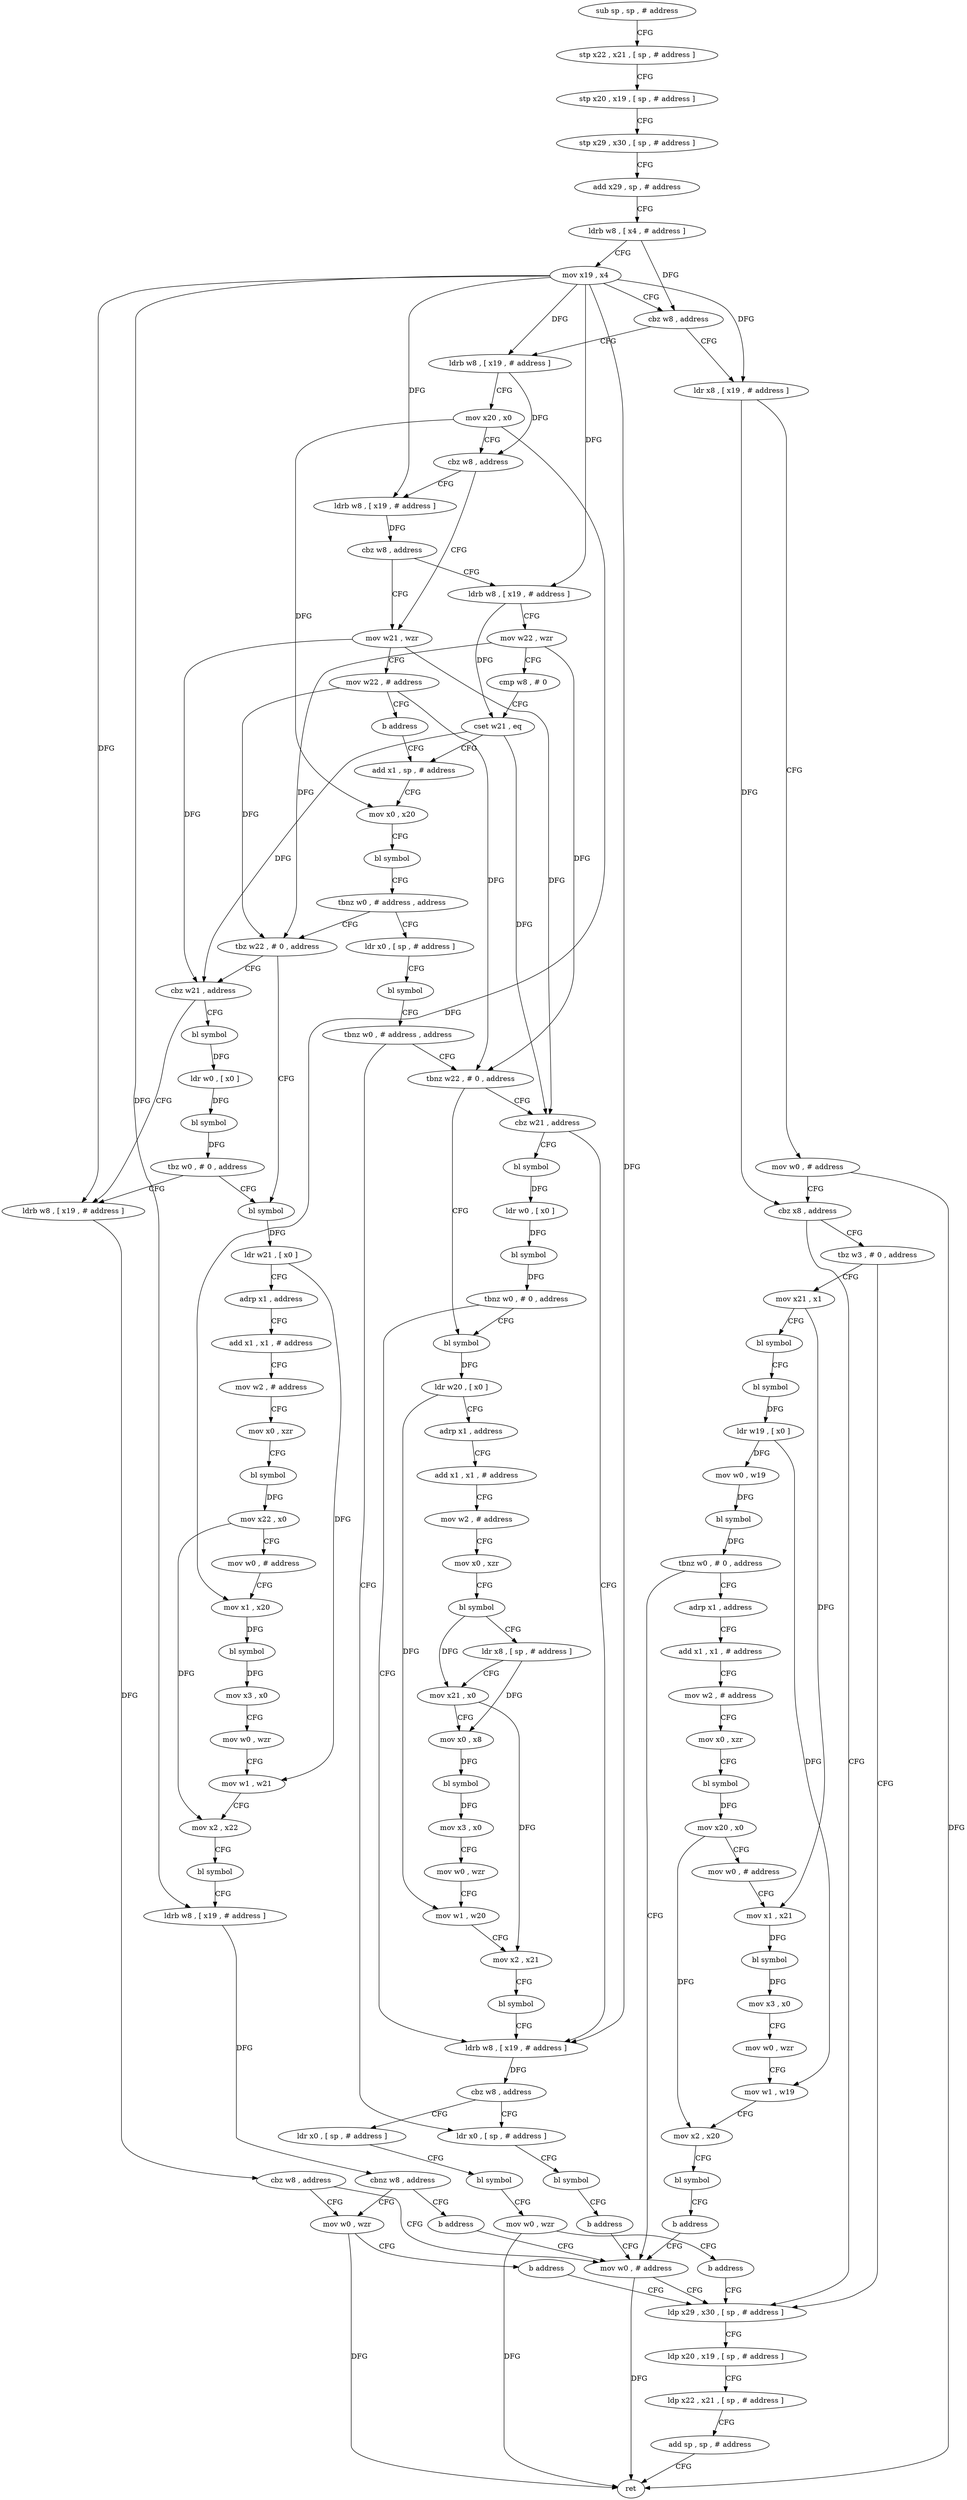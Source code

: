 digraph "func" {
"4210764" [label = "sub sp , sp , # address" ]
"4210768" [label = "stp x22 , x21 , [ sp , # address ]" ]
"4210772" [label = "stp x20 , x19 , [ sp , # address ]" ]
"4210776" [label = "stp x29 , x30 , [ sp , # address ]" ]
"4210780" [label = "add x29 , sp , # address" ]
"4210784" [label = "ldrb w8 , [ x4 , # address ]" ]
"4210788" [label = "mov x19 , x4" ]
"4210792" [label = "cbz w8 , address" ]
"4210828" [label = "ldr x8 , [ x19 , # address ]" ]
"4210796" [label = "ldrb w8 , [ x19 , # address ]" ]
"4210832" [label = "mov w0 , # address" ]
"4210836" [label = "cbz x8 , address" ]
"4211220" [label = "ldp x29 , x30 , [ sp , # address ]" ]
"4210840" [label = "tbz w3 , # 0 , address" ]
"4210800" [label = "mov x20 , x0" ]
"4210804" [label = "cbz w8 , address" ]
"4210816" [label = "mov w21 , wzr" ]
"4210808" [label = "ldrb w8 , [ x19 , # address ]" ]
"4211224" [label = "ldp x20 , x19 , [ sp , # address ]" ]
"4211228" [label = "ldp x22 , x21 , [ sp , # address ]" ]
"4211232" [label = "add sp , sp , # address" ]
"4211236" [label = "ret" ]
"4210844" [label = "mov x21 , x1" ]
"4210820" [label = "mov w22 , # address" ]
"4210824" [label = "b address" ]
"4210948" [label = "add x1 , sp , # address" ]
"4210812" [label = "cbz w8 , address" ]
"4210932" [label = "ldrb w8 , [ x19 , # address ]" ]
"4210848" [label = "bl symbol" ]
"4210852" [label = "bl symbol" ]
"4210856" [label = "ldr w19 , [ x0 ]" ]
"4210860" [label = "mov w0 , w19" ]
"4210864" [label = "bl symbol" ]
"4210868" [label = "tbnz w0 , # 0 , address" ]
"4211216" [label = "mov w0 , # address" ]
"4210872" [label = "adrp x1 , address" ]
"4210952" [label = "mov x0 , x20" ]
"4210956" [label = "bl symbol" ]
"4210960" [label = "tbnz w0 , # address , address" ]
"4210988" [label = "tbz w22 , # 0 , address" ]
"4210964" [label = "ldr x0 , [ sp , # address ]" ]
"4210936" [label = "mov w22 , wzr" ]
"4210940" [label = "cmp w8 , # 0" ]
"4210944" [label = "cset w21 , eq" ]
"4210876" [label = "add x1 , x1 , # address" ]
"4210880" [label = "mov w2 , # address" ]
"4210884" [label = "mov x0 , xzr" ]
"4210888" [label = "bl symbol" ]
"4210892" [label = "mov x20 , x0" ]
"4210896" [label = "mov w0 , # address" ]
"4210900" [label = "mov x1 , x21" ]
"4210904" [label = "bl symbol" ]
"4210908" [label = "mov x3 , x0" ]
"4210912" [label = "mov w0 , wzr" ]
"4210916" [label = "mov w1 , w19" ]
"4210920" [label = "mov x2 , x20" ]
"4210924" [label = "bl symbol" ]
"4210928" [label = "b address" ]
"4211180" [label = "cbz w21 , address" ]
"4210992" [label = "bl symbol" ]
"4210968" [label = "bl symbol" ]
"4210972" [label = "tbnz w0 , # address , address" ]
"4211068" [label = "tbnz w22 , # 0 , address" ]
"4210976" [label = "ldr x0 , [ sp , # address ]" ]
"4211200" [label = "ldrb w8 , [ x19 , # address ]" ]
"4211184" [label = "bl symbol" ]
"4210996" [label = "ldr w21 , [ x0 ]" ]
"4211000" [label = "adrp x1 , address" ]
"4211004" [label = "add x1 , x1 , # address" ]
"4211008" [label = "mov w2 , # address" ]
"4211012" [label = "mov x0 , xzr" ]
"4211016" [label = "bl symbol" ]
"4211020" [label = "mov x22 , x0" ]
"4211024" [label = "mov w0 , # address" ]
"4211028" [label = "mov x1 , x20" ]
"4211032" [label = "bl symbol" ]
"4211036" [label = "mov x3 , x0" ]
"4211040" [label = "mov w0 , wzr" ]
"4211044" [label = "mov w1 , w21" ]
"4211048" [label = "mov x2 , x22" ]
"4211052" [label = "bl symbol" ]
"4211056" [label = "ldrb w8 , [ x19 , # address ]" ]
"4211060" [label = "cbnz w8 , address" ]
"4211208" [label = "mov w0 , wzr" ]
"4211064" [label = "b address" ]
"4211092" [label = "bl symbol" ]
"4211072" [label = "cbz w21 , address" ]
"4210980" [label = "bl symbol" ]
"4210984" [label = "b address" ]
"4211204" [label = "cbz w8 , address" ]
"4211188" [label = "ldr w0 , [ x0 ]" ]
"4211192" [label = "bl symbol" ]
"4211196" [label = "tbz w0 , # 0 , address" ]
"4211212" [label = "b address" ]
"4211096" [label = "ldr w20 , [ x0 ]" ]
"4211100" [label = "adrp x1 , address" ]
"4211104" [label = "add x1 , x1 , # address" ]
"4211108" [label = "mov w2 , # address" ]
"4211112" [label = "mov x0 , xzr" ]
"4211116" [label = "bl symbol" ]
"4211120" [label = "ldr x8 , [ sp , # address ]" ]
"4211124" [label = "mov x21 , x0" ]
"4211128" [label = "mov x0 , x8" ]
"4211132" [label = "bl symbol" ]
"4211136" [label = "mov x3 , x0" ]
"4211140" [label = "mov w0 , wzr" ]
"4211144" [label = "mov w1 , w20" ]
"4211148" [label = "mov x2 , x21" ]
"4211152" [label = "bl symbol" ]
"4211156" [label = "ldrb w8 , [ x19 , # address ]" ]
"4211076" [label = "bl symbol" ]
"4211164" [label = "ldr x0 , [ sp , # address ]" ]
"4211168" [label = "bl symbol" ]
"4211172" [label = "mov w0 , wzr" ]
"4211176" [label = "b address" ]
"4211160" [label = "cbz w8 , address" ]
"4211080" [label = "ldr w0 , [ x0 ]" ]
"4211084" [label = "bl symbol" ]
"4211088" [label = "tbnz w0 , # 0 , address" ]
"4210764" -> "4210768" [ label = "CFG" ]
"4210768" -> "4210772" [ label = "CFG" ]
"4210772" -> "4210776" [ label = "CFG" ]
"4210776" -> "4210780" [ label = "CFG" ]
"4210780" -> "4210784" [ label = "CFG" ]
"4210784" -> "4210788" [ label = "CFG" ]
"4210784" -> "4210792" [ label = "DFG" ]
"4210788" -> "4210792" [ label = "CFG" ]
"4210788" -> "4210828" [ label = "DFG" ]
"4210788" -> "4210796" [ label = "DFG" ]
"4210788" -> "4210808" [ label = "DFG" ]
"4210788" -> "4210932" [ label = "DFG" ]
"4210788" -> "4211056" [ label = "DFG" ]
"4210788" -> "4211200" [ label = "DFG" ]
"4210788" -> "4211156" [ label = "DFG" ]
"4210792" -> "4210828" [ label = "CFG" ]
"4210792" -> "4210796" [ label = "CFG" ]
"4210828" -> "4210832" [ label = "CFG" ]
"4210828" -> "4210836" [ label = "DFG" ]
"4210796" -> "4210800" [ label = "CFG" ]
"4210796" -> "4210804" [ label = "DFG" ]
"4210832" -> "4210836" [ label = "CFG" ]
"4210832" -> "4211236" [ label = "DFG" ]
"4210836" -> "4211220" [ label = "CFG" ]
"4210836" -> "4210840" [ label = "CFG" ]
"4211220" -> "4211224" [ label = "CFG" ]
"4210840" -> "4211220" [ label = "CFG" ]
"4210840" -> "4210844" [ label = "CFG" ]
"4210800" -> "4210804" [ label = "CFG" ]
"4210800" -> "4210952" [ label = "DFG" ]
"4210800" -> "4211028" [ label = "DFG" ]
"4210804" -> "4210816" [ label = "CFG" ]
"4210804" -> "4210808" [ label = "CFG" ]
"4210816" -> "4210820" [ label = "CFG" ]
"4210816" -> "4211180" [ label = "DFG" ]
"4210816" -> "4211072" [ label = "DFG" ]
"4210808" -> "4210812" [ label = "DFG" ]
"4211224" -> "4211228" [ label = "CFG" ]
"4211228" -> "4211232" [ label = "CFG" ]
"4211232" -> "4211236" [ label = "CFG" ]
"4210844" -> "4210848" [ label = "CFG" ]
"4210844" -> "4210900" [ label = "DFG" ]
"4210820" -> "4210824" [ label = "CFG" ]
"4210820" -> "4210988" [ label = "DFG" ]
"4210820" -> "4211068" [ label = "DFG" ]
"4210824" -> "4210948" [ label = "CFG" ]
"4210948" -> "4210952" [ label = "CFG" ]
"4210812" -> "4210932" [ label = "CFG" ]
"4210812" -> "4210816" [ label = "CFG" ]
"4210932" -> "4210936" [ label = "CFG" ]
"4210932" -> "4210944" [ label = "DFG" ]
"4210848" -> "4210852" [ label = "CFG" ]
"4210852" -> "4210856" [ label = "DFG" ]
"4210856" -> "4210860" [ label = "DFG" ]
"4210856" -> "4210916" [ label = "DFG" ]
"4210860" -> "4210864" [ label = "DFG" ]
"4210864" -> "4210868" [ label = "DFG" ]
"4210868" -> "4211216" [ label = "CFG" ]
"4210868" -> "4210872" [ label = "CFG" ]
"4211216" -> "4211220" [ label = "CFG" ]
"4211216" -> "4211236" [ label = "DFG" ]
"4210872" -> "4210876" [ label = "CFG" ]
"4210952" -> "4210956" [ label = "CFG" ]
"4210956" -> "4210960" [ label = "CFG" ]
"4210960" -> "4210988" [ label = "CFG" ]
"4210960" -> "4210964" [ label = "CFG" ]
"4210988" -> "4211180" [ label = "CFG" ]
"4210988" -> "4210992" [ label = "CFG" ]
"4210964" -> "4210968" [ label = "CFG" ]
"4210936" -> "4210940" [ label = "CFG" ]
"4210936" -> "4210988" [ label = "DFG" ]
"4210936" -> "4211068" [ label = "DFG" ]
"4210940" -> "4210944" [ label = "CFG" ]
"4210944" -> "4210948" [ label = "CFG" ]
"4210944" -> "4211180" [ label = "DFG" ]
"4210944" -> "4211072" [ label = "DFG" ]
"4210876" -> "4210880" [ label = "CFG" ]
"4210880" -> "4210884" [ label = "CFG" ]
"4210884" -> "4210888" [ label = "CFG" ]
"4210888" -> "4210892" [ label = "DFG" ]
"4210892" -> "4210896" [ label = "CFG" ]
"4210892" -> "4210920" [ label = "DFG" ]
"4210896" -> "4210900" [ label = "CFG" ]
"4210900" -> "4210904" [ label = "DFG" ]
"4210904" -> "4210908" [ label = "DFG" ]
"4210908" -> "4210912" [ label = "CFG" ]
"4210912" -> "4210916" [ label = "CFG" ]
"4210916" -> "4210920" [ label = "CFG" ]
"4210920" -> "4210924" [ label = "CFG" ]
"4210924" -> "4210928" [ label = "CFG" ]
"4210928" -> "4211216" [ label = "CFG" ]
"4211180" -> "4211200" [ label = "CFG" ]
"4211180" -> "4211184" [ label = "CFG" ]
"4210992" -> "4210996" [ label = "DFG" ]
"4210968" -> "4210972" [ label = "CFG" ]
"4210972" -> "4211068" [ label = "CFG" ]
"4210972" -> "4210976" [ label = "CFG" ]
"4211068" -> "4211092" [ label = "CFG" ]
"4211068" -> "4211072" [ label = "CFG" ]
"4210976" -> "4210980" [ label = "CFG" ]
"4211200" -> "4211204" [ label = "DFG" ]
"4211184" -> "4211188" [ label = "DFG" ]
"4210996" -> "4211000" [ label = "CFG" ]
"4210996" -> "4211044" [ label = "DFG" ]
"4211000" -> "4211004" [ label = "CFG" ]
"4211004" -> "4211008" [ label = "CFG" ]
"4211008" -> "4211012" [ label = "CFG" ]
"4211012" -> "4211016" [ label = "CFG" ]
"4211016" -> "4211020" [ label = "DFG" ]
"4211020" -> "4211024" [ label = "CFG" ]
"4211020" -> "4211048" [ label = "DFG" ]
"4211024" -> "4211028" [ label = "CFG" ]
"4211028" -> "4211032" [ label = "DFG" ]
"4211032" -> "4211036" [ label = "DFG" ]
"4211036" -> "4211040" [ label = "CFG" ]
"4211040" -> "4211044" [ label = "CFG" ]
"4211044" -> "4211048" [ label = "CFG" ]
"4211048" -> "4211052" [ label = "CFG" ]
"4211052" -> "4211056" [ label = "CFG" ]
"4211056" -> "4211060" [ label = "DFG" ]
"4211060" -> "4211208" [ label = "CFG" ]
"4211060" -> "4211064" [ label = "CFG" ]
"4211208" -> "4211212" [ label = "CFG" ]
"4211208" -> "4211236" [ label = "DFG" ]
"4211064" -> "4211216" [ label = "CFG" ]
"4211092" -> "4211096" [ label = "DFG" ]
"4211072" -> "4211156" [ label = "CFG" ]
"4211072" -> "4211076" [ label = "CFG" ]
"4210980" -> "4210984" [ label = "CFG" ]
"4210984" -> "4211216" [ label = "CFG" ]
"4211204" -> "4211216" [ label = "CFG" ]
"4211204" -> "4211208" [ label = "CFG" ]
"4211188" -> "4211192" [ label = "DFG" ]
"4211192" -> "4211196" [ label = "DFG" ]
"4211196" -> "4210992" [ label = "CFG" ]
"4211196" -> "4211200" [ label = "CFG" ]
"4211212" -> "4211220" [ label = "CFG" ]
"4211096" -> "4211100" [ label = "CFG" ]
"4211096" -> "4211144" [ label = "DFG" ]
"4211100" -> "4211104" [ label = "CFG" ]
"4211104" -> "4211108" [ label = "CFG" ]
"4211108" -> "4211112" [ label = "CFG" ]
"4211112" -> "4211116" [ label = "CFG" ]
"4211116" -> "4211120" [ label = "CFG" ]
"4211116" -> "4211124" [ label = "DFG" ]
"4211120" -> "4211124" [ label = "CFG" ]
"4211120" -> "4211128" [ label = "DFG" ]
"4211124" -> "4211128" [ label = "CFG" ]
"4211124" -> "4211148" [ label = "DFG" ]
"4211128" -> "4211132" [ label = "DFG" ]
"4211132" -> "4211136" [ label = "DFG" ]
"4211136" -> "4211140" [ label = "CFG" ]
"4211140" -> "4211144" [ label = "CFG" ]
"4211144" -> "4211148" [ label = "CFG" ]
"4211148" -> "4211152" [ label = "CFG" ]
"4211152" -> "4211156" [ label = "CFG" ]
"4211156" -> "4211160" [ label = "DFG" ]
"4211076" -> "4211080" [ label = "DFG" ]
"4211164" -> "4211168" [ label = "CFG" ]
"4211168" -> "4211172" [ label = "CFG" ]
"4211172" -> "4211176" [ label = "CFG" ]
"4211172" -> "4211236" [ label = "DFG" ]
"4211176" -> "4211220" [ label = "CFG" ]
"4211160" -> "4210976" [ label = "CFG" ]
"4211160" -> "4211164" [ label = "CFG" ]
"4211080" -> "4211084" [ label = "DFG" ]
"4211084" -> "4211088" [ label = "DFG" ]
"4211088" -> "4211156" [ label = "CFG" ]
"4211088" -> "4211092" [ label = "CFG" ]
}
